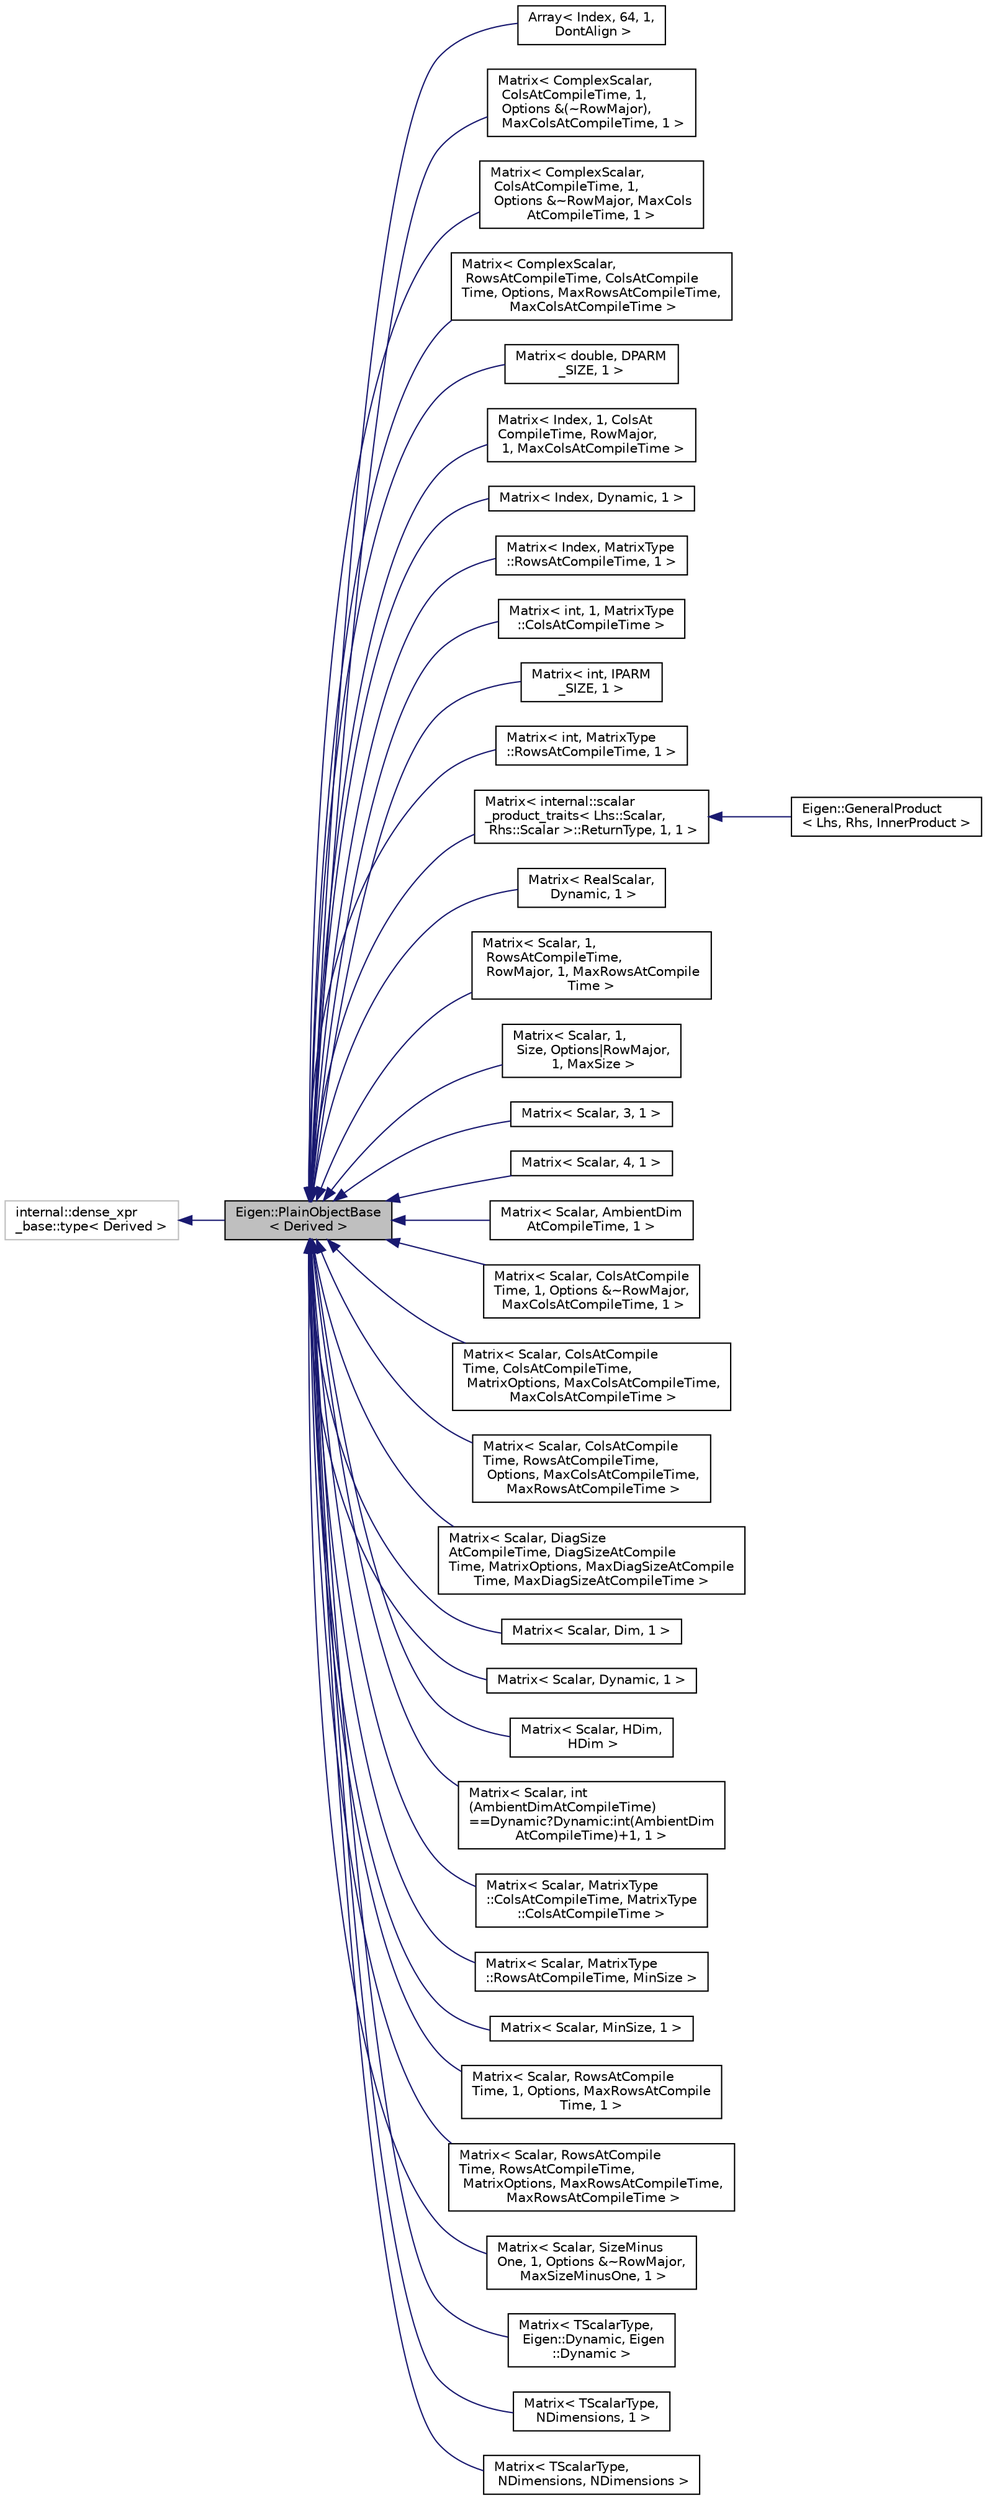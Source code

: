 digraph "Eigen::PlainObjectBase&lt; Derived &gt;"
{
  edge [fontname="Helvetica",fontsize="10",labelfontname="Helvetica",labelfontsize="10"];
  node [fontname="Helvetica",fontsize="10",shape=record];
  rankdir="LR";
  Node1 [label="Eigen::PlainObjectBase\l\< Derived \>",height=0.2,width=0.4,color="black", fillcolor="grey75", style="filled", fontcolor="black"];
  Node2 -> Node1 [dir="back",color="midnightblue",fontsize="10",style="solid",fontname="Helvetica"];
  Node2 [label="internal::dense_xpr\l_base::type\< Derived \>",height=0.2,width=0.4,color="grey75", fillcolor="white", style="filled"];
  Node1 -> Node3 [dir="back",color="midnightblue",fontsize="10",style="solid",fontname="Helvetica"];
  Node3 [label="Array\< Index, 64, 1,\l DontAlign \>",height=0.2,width=0.4,color="black", fillcolor="white", style="filled",URL="$class_eigen_1_1_array.html"];
  Node1 -> Node4 [dir="back",color="midnightblue",fontsize="10",style="solid",fontname="Helvetica"];
  Node4 [label="Matrix\< ComplexScalar,\l ColsAtCompileTime, 1,\l Options &(~RowMajor),\l MaxColsAtCompileTime, 1 \>",height=0.2,width=0.4,color="black", fillcolor="white", style="filled",URL="$class_eigen_1_1_matrix.html"];
  Node1 -> Node5 [dir="back",color="midnightblue",fontsize="10",style="solid",fontname="Helvetica"];
  Node5 [label="Matrix\< ComplexScalar,\l ColsAtCompileTime, 1,\l Options &~RowMajor, MaxCols\lAtCompileTime, 1 \>",height=0.2,width=0.4,color="black", fillcolor="white", style="filled",URL="$class_eigen_1_1_matrix.html"];
  Node1 -> Node6 [dir="back",color="midnightblue",fontsize="10",style="solid",fontname="Helvetica"];
  Node6 [label="Matrix\< ComplexScalar,\l RowsAtCompileTime, ColsAtCompile\lTime, Options, MaxRowsAtCompileTime,\l MaxColsAtCompileTime \>",height=0.2,width=0.4,color="black", fillcolor="white", style="filled",URL="$class_eigen_1_1_matrix.html"];
  Node1 -> Node7 [dir="back",color="midnightblue",fontsize="10",style="solid",fontname="Helvetica"];
  Node7 [label="Matrix\< double, DPARM\l_SIZE, 1 \>",height=0.2,width=0.4,color="black", fillcolor="white", style="filled",URL="$class_eigen_1_1_matrix.html"];
  Node1 -> Node8 [dir="back",color="midnightblue",fontsize="10",style="solid",fontname="Helvetica"];
  Node8 [label="Matrix\< Index, 1, ColsAt\lCompileTime, RowMajor,\l 1, MaxColsAtCompileTime \>",height=0.2,width=0.4,color="black", fillcolor="white", style="filled",URL="$class_eigen_1_1_matrix.html"];
  Node1 -> Node9 [dir="back",color="midnightblue",fontsize="10",style="solid",fontname="Helvetica"];
  Node9 [label="Matrix\< Index, Dynamic, 1 \>",height=0.2,width=0.4,color="black", fillcolor="white", style="filled",URL="$class_eigen_1_1_matrix.html"];
  Node1 -> Node10 [dir="back",color="midnightblue",fontsize="10",style="solid",fontname="Helvetica"];
  Node10 [label="Matrix\< Index, MatrixType\l::RowsAtCompileTime, 1 \>",height=0.2,width=0.4,color="black", fillcolor="white", style="filled",URL="$class_eigen_1_1_matrix.html"];
  Node1 -> Node11 [dir="back",color="midnightblue",fontsize="10",style="solid",fontname="Helvetica"];
  Node11 [label="Matrix\< int, 1, MatrixType\l::ColsAtCompileTime \>",height=0.2,width=0.4,color="black", fillcolor="white", style="filled",URL="$class_eigen_1_1_matrix.html"];
  Node1 -> Node12 [dir="back",color="midnightblue",fontsize="10",style="solid",fontname="Helvetica"];
  Node12 [label="Matrix\< int, IPARM\l_SIZE, 1 \>",height=0.2,width=0.4,color="black", fillcolor="white", style="filled",URL="$class_eigen_1_1_matrix.html"];
  Node1 -> Node13 [dir="back",color="midnightblue",fontsize="10",style="solid",fontname="Helvetica"];
  Node13 [label="Matrix\< int, MatrixType\l::RowsAtCompileTime, 1 \>",height=0.2,width=0.4,color="black", fillcolor="white", style="filled",URL="$class_eigen_1_1_matrix.html"];
  Node1 -> Node14 [dir="back",color="midnightblue",fontsize="10",style="solid",fontname="Helvetica"];
  Node14 [label="Matrix\< internal::scalar\l_product_traits\< Lhs::Scalar,\l Rhs::Scalar \>::ReturnType, 1, 1 \>",height=0.2,width=0.4,color="black", fillcolor="white", style="filled",URL="$class_eigen_1_1_matrix.html"];
  Node14 -> Node15 [dir="back",color="midnightblue",fontsize="10",style="solid",fontname="Helvetica"];
  Node15 [label="Eigen::GeneralProduct\l\< Lhs, Rhs, InnerProduct \>",height=0.2,width=0.4,color="black", fillcolor="white", style="filled",URL="$class_eigen_1_1_general_product_3_01_lhs_00_01_rhs_00_01_inner_product_01_4.html"];
  Node1 -> Node16 [dir="back",color="midnightblue",fontsize="10",style="solid",fontname="Helvetica"];
  Node16 [label="Matrix\< RealScalar,\l Dynamic, 1 \>",height=0.2,width=0.4,color="black", fillcolor="white", style="filled",URL="$class_eigen_1_1_matrix.html"];
  Node1 -> Node17 [dir="back",color="midnightblue",fontsize="10",style="solid",fontname="Helvetica"];
  Node17 [label="Matrix\< Scalar, 1,\l RowsAtCompileTime,\l RowMajor, 1, MaxRowsAtCompile\lTime \>",height=0.2,width=0.4,color="black", fillcolor="white", style="filled",URL="$class_eigen_1_1_matrix.html"];
  Node1 -> Node18 [dir="back",color="midnightblue",fontsize="10",style="solid",fontname="Helvetica"];
  Node18 [label="Matrix\< Scalar, 1,\l Size, Options\|RowMajor,\l 1, MaxSize \>",height=0.2,width=0.4,color="black", fillcolor="white", style="filled",URL="$class_eigen_1_1_matrix.html"];
  Node1 -> Node19 [dir="back",color="midnightblue",fontsize="10",style="solid",fontname="Helvetica"];
  Node19 [label="Matrix\< Scalar, 3, 1 \>",height=0.2,width=0.4,color="black", fillcolor="white", style="filled",URL="$class_eigen_1_1_matrix.html"];
  Node1 -> Node20 [dir="back",color="midnightblue",fontsize="10",style="solid",fontname="Helvetica"];
  Node20 [label="Matrix\< Scalar, 4, 1 \>",height=0.2,width=0.4,color="black", fillcolor="white", style="filled",URL="$class_eigen_1_1_matrix.html"];
  Node1 -> Node21 [dir="back",color="midnightblue",fontsize="10",style="solid",fontname="Helvetica"];
  Node21 [label="Matrix\< Scalar, AmbientDim\lAtCompileTime, 1 \>",height=0.2,width=0.4,color="black", fillcolor="white", style="filled",URL="$class_eigen_1_1_matrix.html"];
  Node1 -> Node22 [dir="back",color="midnightblue",fontsize="10",style="solid",fontname="Helvetica"];
  Node22 [label="Matrix\< Scalar, ColsAtCompile\lTime, 1, Options &~RowMajor,\l MaxColsAtCompileTime, 1 \>",height=0.2,width=0.4,color="black", fillcolor="white", style="filled",URL="$class_eigen_1_1_matrix.html"];
  Node1 -> Node23 [dir="back",color="midnightblue",fontsize="10",style="solid",fontname="Helvetica"];
  Node23 [label="Matrix\< Scalar, ColsAtCompile\lTime, ColsAtCompileTime,\l MatrixOptions, MaxColsAtCompileTime,\l MaxColsAtCompileTime \>",height=0.2,width=0.4,color="black", fillcolor="white", style="filled",URL="$class_eigen_1_1_matrix.html"];
  Node1 -> Node24 [dir="back",color="midnightblue",fontsize="10",style="solid",fontname="Helvetica"];
  Node24 [label="Matrix\< Scalar, ColsAtCompile\lTime, RowsAtCompileTime,\l Options, MaxColsAtCompileTime,\l MaxRowsAtCompileTime \>",height=0.2,width=0.4,color="black", fillcolor="white", style="filled",URL="$class_eigen_1_1_matrix.html"];
  Node1 -> Node25 [dir="back",color="midnightblue",fontsize="10",style="solid",fontname="Helvetica"];
  Node25 [label="Matrix\< Scalar, DiagSize\lAtCompileTime, DiagSizeAtCompile\lTime, MatrixOptions, MaxDiagSizeAtCompile\lTime, MaxDiagSizeAtCompileTime \>",height=0.2,width=0.4,color="black", fillcolor="white", style="filled",URL="$class_eigen_1_1_matrix.html"];
  Node1 -> Node26 [dir="back",color="midnightblue",fontsize="10",style="solid",fontname="Helvetica"];
  Node26 [label="Matrix\< Scalar, Dim, 1 \>",height=0.2,width=0.4,color="black", fillcolor="white", style="filled",URL="$class_eigen_1_1_matrix.html"];
  Node1 -> Node27 [dir="back",color="midnightblue",fontsize="10",style="solid",fontname="Helvetica"];
  Node27 [label="Matrix\< Scalar, Dynamic, 1 \>",height=0.2,width=0.4,color="black", fillcolor="white", style="filled",URL="$class_eigen_1_1_matrix.html"];
  Node1 -> Node28 [dir="back",color="midnightblue",fontsize="10",style="solid",fontname="Helvetica"];
  Node28 [label="Matrix\< Scalar, HDim,\l HDim \>",height=0.2,width=0.4,color="black", fillcolor="white", style="filled",URL="$class_eigen_1_1_matrix.html"];
  Node1 -> Node29 [dir="back",color="midnightblue",fontsize="10",style="solid",fontname="Helvetica"];
  Node29 [label="Matrix\< Scalar, int\l(AmbientDimAtCompileTime)\l==Dynamic?Dynamic:int(AmbientDim\lAtCompileTime)+1, 1 \>",height=0.2,width=0.4,color="black", fillcolor="white", style="filled",URL="$class_eigen_1_1_matrix.html"];
  Node1 -> Node30 [dir="back",color="midnightblue",fontsize="10",style="solid",fontname="Helvetica"];
  Node30 [label="Matrix\< Scalar, MatrixType\l::ColsAtCompileTime, MatrixType\l::ColsAtCompileTime \>",height=0.2,width=0.4,color="black", fillcolor="white", style="filled",URL="$class_eigen_1_1_matrix.html"];
  Node1 -> Node31 [dir="back",color="midnightblue",fontsize="10",style="solid",fontname="Helvetica"];
  Node31 [label="Matrix\< Scalar, MatrixType\l::RowsAtCompileTime, MinSize \>",height=0.2,width=0.4,color="black", fillcolor="white", style="filled",URL="$class_eigen_1_1_matrix.html"];
  Node1 -> Node32 [dir="back",color="midnightblue",fontsize="10",style="solid",fontname="Helvetica"];
  Node32 [label="Matrix\< Scalar, MinSize, 1 \>",height=0.2,width=0.4,color="black", fillcolor="white", style="filled",URL="$class_eigen_1_1_matrix.html"];
  Node1 -> Node33 [dir="back",color="midnightblue",fontsize="10",style="solid",fontname="Helvetica"];
  Node33 [label="Matrix\< Scalar, RowsAtCompile\lTime, 1, Options, MaxRowsAtCompile\lTime, 1 \>",height=0.2,width=0.4,color="black", fillcolor="white", style="filled",URL="$class_eigen_1_1_matrix.html"];
  Node1 -> Node34 [dir="back",color="midnightblue",fontsize="10",style="solid",fontname="Helvetica"];
  Node34 [label="Matrix\< Scalar, RowsAtCompile\lTime, RowsAtCompileTime,\l MatrixOptions, MaxRowsAtCompileTime,\l MaxRowsAtCompileTime \>",height=0.2,width=0.4,color="black", fillcolor="white", style="filled",URL="$class_eigen_1_1_matrix.html"];
  Node1 -> Node35 [dir="back",color="midnightblue",fontsize="10",style="solid",fontname="Helvetica"];
  Node35 [label="Matrix\< Scalar, SizeMinus\lOne, 1, Options &~RowMajor,\l MaxSizeMinusOne, 1 \>",height=0.2,width=0.4,color="black", fillcolor="white", style="filled",URL="$class_eigen_1_1_matrix.html"];
  Node1 -> Node36 [dir="back",color="midnightblue",fontsize="10",style="solid",fontname="Helvetica"];
  Node36 [label="Matrix\< TScalarType,\l Eigen::Dynamic, Eigen\l::Dynamic \>",height=0.2,width=0.4,color="black", fillcolor="white", style="filled",URL="$class_eigen_1_1_matrix.html"];
  Node1 -> Node37 [dir="back",color="midnightblue",fontsize="10",style="solid",fontname="Helvetica"];
  Node37 [label="Matrix\< TScalarType,\l NDimensions, 1 \>",height=0.2,width=0.4,color="black", fillcolor="white", style="filled",URL="$class_eigen_1_1_matrix.html"];
  Node1 -> Node38 [dir="back",color="midnightblue",fontsize="10",style="solid",fontname="Helvetica"];
  Node38 [label="Matrix\< TScalarType,\l NDimensions, NDimensions \>",height=0.2,width=0.4,color="black", fillcolor="white", style="filled",URL="$class_eigen_1_1_matrix.html"];
}
